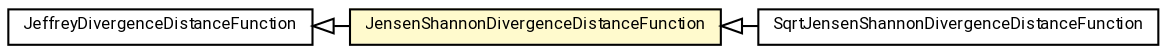#!/usr/local/bin/dot
#
# Class diagram 
# Generated by UMLGraph version R5_7_2-60-g0e99a6 (http://www.spinellis.gr/umlgraph/)
#

digraph G {
	graph [fontnames="svg"]
	edge [fontname="Roboto",fontsize=7,labelfontname="Roboto",labelfontsize=7,color="black"];
	node [fontname="Roboto",fontcolor="black",fontsize=8,shape=plaintext,margin=0,width=0,height=0];
	nodesep=0.15;
	ranksep=0.25;
	rankdir=LR;
	// de.lmu.ifi.dbs.elki.distance.distancefunction.probabilistic.JeffreyDivergenceDistanceFunction
	c5573621 [label=<<table title="de.lmu.ifi.dbs.elki.distance.distancefunction.probabilistic.JeffreyDivergenceDistanceFunction" border="0" cellborder="1" cellspacing="0" cellpadding="2" href="JeffreyDivergenceDistanceFunction.html" target="_parent">
		<tr><td><table border="0" cellspacing="0" cellpadding="1">
		<tr><td align="center" balign="center"> <font face="Roboto">JeffreyDivergenceDistanceFunction</font> </td></tr>
		</table></td></tr>
		</table>>, URL="JeffreyDivergenceDistanceFunction.html"];
	// de.lmu.ifi.dbs.elki.distance.distancefunction.probabilistic.JensenShannonDivergenceDistanceFunction
	c5573629 [label=<<table title="de.lmu.ifi.dbs.elki.distance.distancefunction.probabilistic.JensenShannonDivergenceDistanceFunction" border="0" cellborder="1" cellspacing="0" cellpadding="2" bgcolor="lemonChiffon" href="JensenShannonDivergenceDistanceFunction.html" target="_parent">
		<tr><td><table border="0" cellspacing="0" cellpadding="1">
		<tr><td align="center" balign="center"> <font face="Roboto">JensenShannonDivergenceDistanceFunction</font> </td></tr>
		</table></td></tr>
		</table>>, URL="JensenShannonDivergenceDistanceFunction.html"];
	// de.lmu.ifi.dbs.elki.distance.distancefunction.probabilistic.SqrtJensenShannonDivergenceDistanceFunction
	c5573631 [label=<<table title="de.lmu.ifi.dbs.elki.distance.distancefunction.probabilistic.SqrtJensenShannonDivergenceDistanceFunction" border="0" cellborder="1" cellspacing="0" cellpadding="2" href="SqrtJensenShannonDivergenceDistanceFunction.html" target="_parent">
		<tr><td><table border="0" cellspacing="0" cellpadding="1">
		<tr><td align="center" balign="center"> <font face="Roboto">SqrtJensenShannonDivergenceDistanceFunction</font> </td></tr>
		</table></td></tr>
		</table>>, URL="SqrtJensenShannonDivergenceDistanceFunction.html"];
	// de.lmu.ifi.dbs.elki.distance.distancefunction.probabilistic.JensenShannonDivergenceDistanceFunction extends de.lmu.ifi.dbs.elki.distance.distancefunction.probabilistic.JeffreyDivergenceDistanceFunction
	c5573621 -> c5573629 [arrowtail=empty,dir=back,weight=10];
	// de.lmu.ifi.dbs.elki.distance.distancefunction.probabilistic.SqrtJensenShannonDivergenceDistanceFunction extends de.lmu.ifi.dbs.elki.distance.distancefunction.probabilistic.JensenShannonDivergenceDistanceFunction
	c5573629 -> c5573631 [arrowtail=empty,dir=back,weight=10];
}

